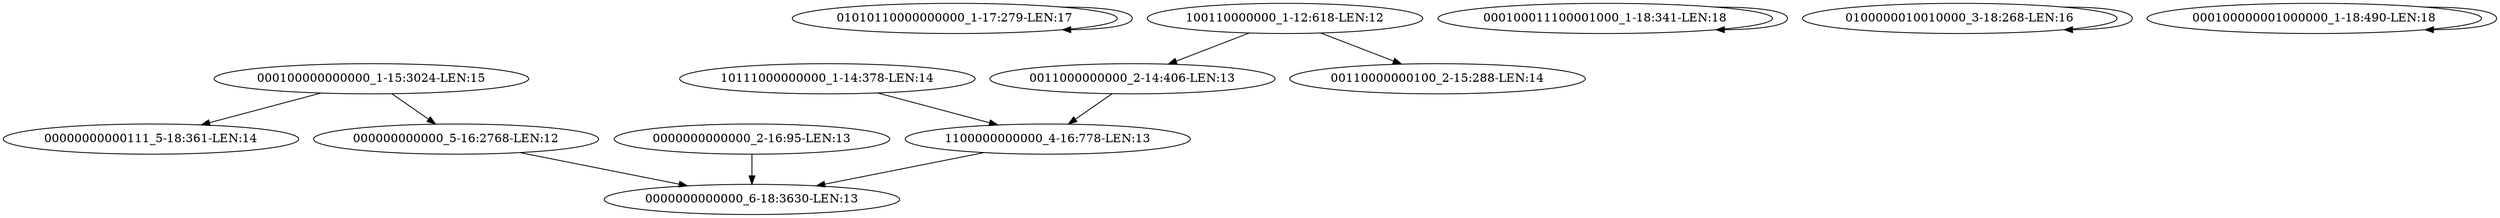 digraph G {
    "01010110000000000_1-17:279-LEN:17" -> "01010110000000000_1-17:279-LEN:17";
    "0011000000000_2-14:406-LEN:13" -> "1100000000000_4-16:778-LEN:13";
    "10111000000000_1-14:378-LEN:14" -> "1100000000000_4-16:778-LEN:13";
    "100110000000_1-12:618-LEN:12" -> "0011000000000_2-14:406-LEN:13";
    "100110000000_1-12:618-LEN:12" -> "00110000000100_2-15:288-LEN:14";
    "1100000000000_4-16:778-LEN:13" -> "0000000000000_6-18:3630-LEN:13";
    "000100011100001000_1-18:341-LEN:18" -> "000100011100001000_1-18:341-LEN:18";
    "000100000000000_1-15:3024-LEN:15" -> "00000000000111_5-18:361-LEN:14";
    "000100000000000_1-15:3024-LEN:15" -> "000000000000_5-16:2768-LEN:12";
    "0000000000000_2-16:95-LEN:13" -> "0000000000000_6-18:3630-LEN:13";
    "0100000010010000_3-18:268-LEN:16" -> "0100000010010000_3-18:268-LEN:16";
    "000000000000_5-16:2768-LEN:12" -> "0000000000000_6-18:3630-LEN:13";
    "000100000001000000_1-18:490-LEN:18" -> "000100000001000000_1-18:490-LEN:18";
}
